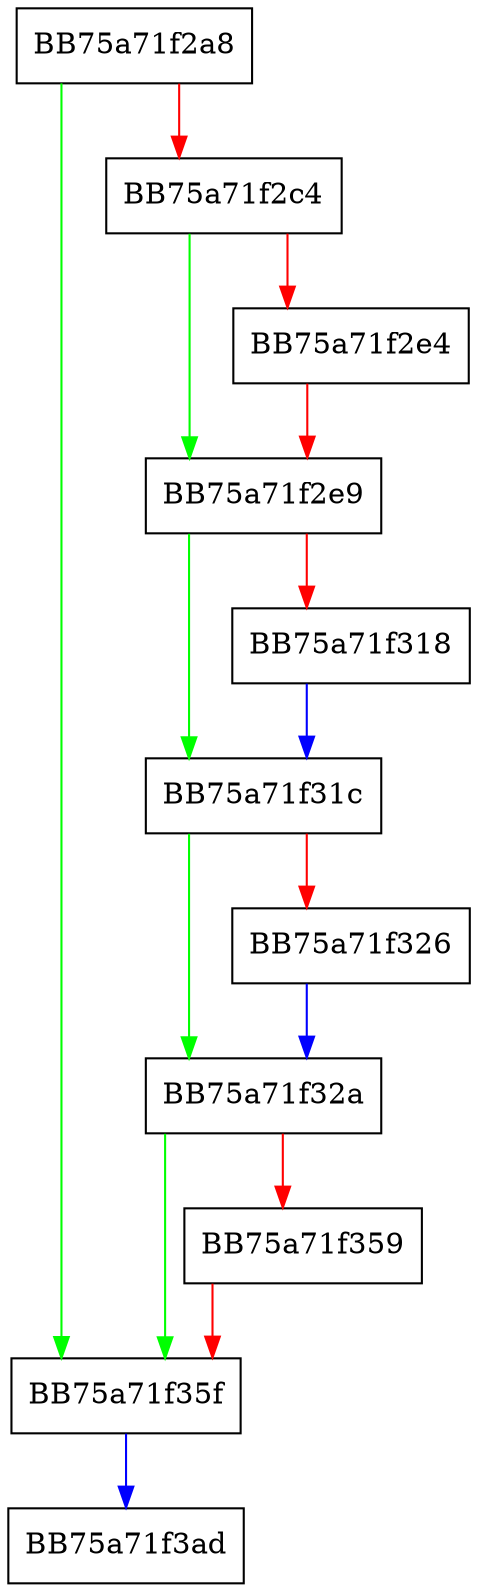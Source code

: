 digraph SubmitPath {
  node [shape="box"];
  graph [splines=ortho];
  BB75a71f2a8 -> BB75a71f35f [color="green"];
  BB75a71f2a8 -> BB75a71f2c4 [color="red"];
  BB75a71f2c4 -> BB75a71f2e9 [color="green"];
  BB75a71f2c4 -> BB75a71f2e4 [color="red"];
  BB75a71f2e4 -> BB75a71f2e9 [color="red"];
  BB75a71f2e9 -> BB75a71f31c [color="green"];
  BB75a71f2e9 -> BB75a71f318 [color="red"];
  BB75a71f318 -> BB75a71f31c [color="blue"];
  BB75a71f31c -> BB75a71f32a [color="green"];
  BB75a71f31c -> BB75a71f326 [color="red"];
  BB75a71f326 -> BB75a71f32a [color="blue"];
  BB75a71f32a -> BB75a71f35f [color="green"];
  BB75a71f32a -> BB75a71f359 [color="red"];
  BB75a71f359 -> BB75a71f35f [color="red"];
  BB75a71f35f -> BB75a71f3ad [color="blue"];
}